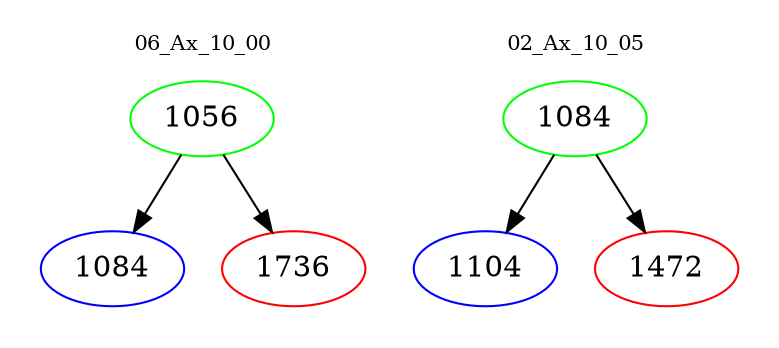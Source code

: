 digraph{
subgraph cluster_0 {
color = white
label = "06_Ax_10_00";
fontsize=10;
T0_1056 [label="1056", color="green"]
T0_1056 -> T0_1084 [color="black"]
T0_1084 [label="1084", color="blue"]
T0_1056 -> T0_1736 [color="black"]
T0_1736 [label="1736", color="red"]
}
subgraph cluster_1 {
color = white
label = "02_Ax_10_05";
fontsize=10;
T1_1084 [label="1084", color="green"]
T1_1084 -> T1_1104 [color="black"]
T1_1104 [label="1104", color="blue"]
T1_1084 -> T1_1472 [color="black"]
T1_1472 [label="1472", color="red"]
}
}
